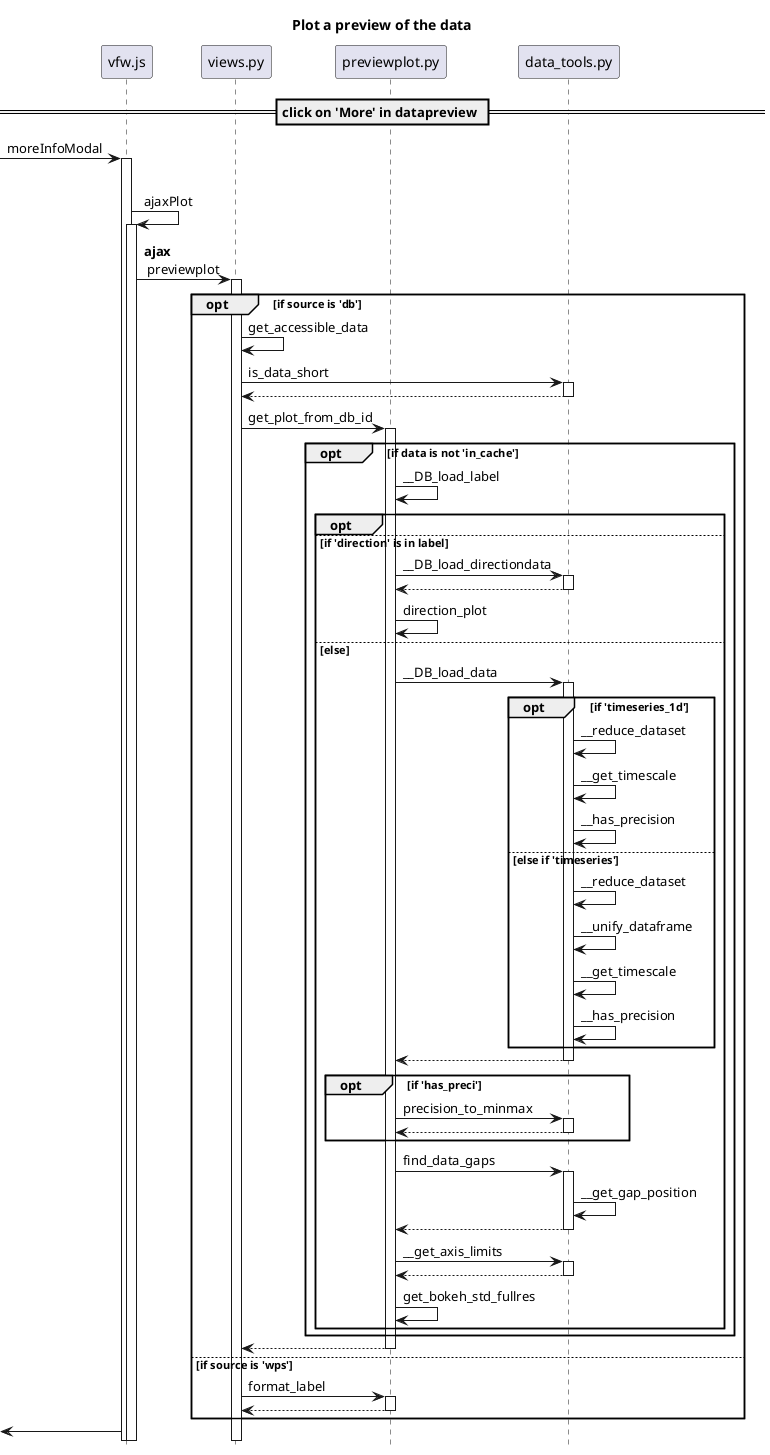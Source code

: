 @startuml
title Plot a preview of the data

hide footbox
participant previewplot.py order 20
participant data_tools.py order 30

== click on 'More' in datapreview ==
' actor user #lightblue
[-> vfw.js ++: moreInfoModal
' checkSiblings checks what is clicked
group ajax
vfw.js -> vfw.js ++: ajaxPlot
vfw.js -> views.py ++: **ajax**\n previewplot
opt if source is 'db'
    views.py -> views.py: get_accessible_data

    views.py -> data_tools.py ++: is_data_short
    return
    views.py -> previewplot.py ++: get_plot_from_db_id
    opt if data is not 'in_cache'
        previewplot.py -> previewplot.py: __DB_load_label
        opt
        else if 'direction' is in label
            previewplot.py -> data_tools.py ++: __DB_load_directiondata
            return
            previewplot.py -> previewplot.py: direction_plot
        else else
            previewplot.py -> data_tools.py ++: __DB_load_data
            opt if 'timeseries_1d'
            data_tools.py -> data_tools.py: __reduce_dataset
            data_tools.py -> data_tools.py: __get_timescale
            data_tools.py -> data_tools.py: __has_precision
            else else if 'timeseries'
            data_tools.py -> data_tools.py: __reduce_dataset
            data_tools.py -> data_tools.py: __unify_dataframe
            data_tools.py -> data_tools.py: __get_timescale
            data_tools.py -> data_tools.py: __has_precision
            end
            return
            opt if 'has_preci'
                previewplot.py -> data_tools.py ++: precision_to_minmax
                return
            end
                previewplot.py -> data_tools.py ++: find_data_gaps
                data_tools.py -> data_tools.py: __get_gap_position
                return
                previewplot.py -> data_tools.py ++: __get_axis_limits
                return
                previewplot.py -> previewplot.py: get_bokeh_std_fullres
    end
end
    return
else if source is 'wps'
    views.py -> previewplot.py ++: format_label
return
end
[<- vfw.js



@enduml
-----------------------------------------------------------------------
